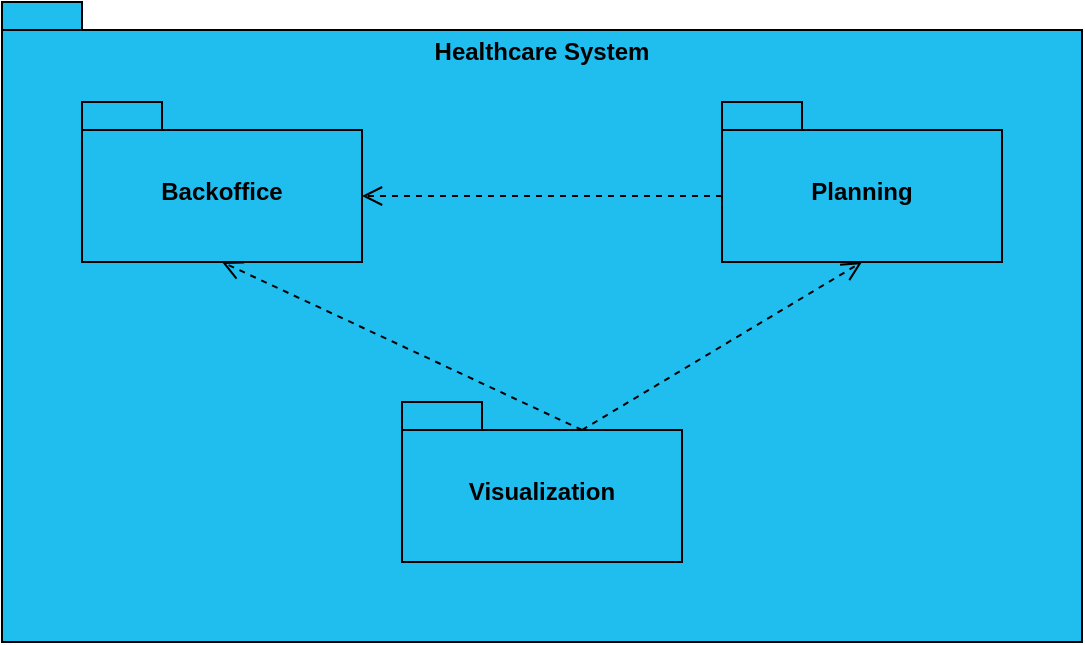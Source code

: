 <mxfile version="24.7.17">
  <diagram name="Página-1" id="RwL_v3xmSVvoEW0B1FeW">
    <mxGraphModel dx="1036" dy="614" grid="1" gridSize="10" guides="1" tooltips="1" connect="1" arrows="1" fold="1" page="1" pageScale="1" pageWidth="827" pageHeight="1169" math="0" shadow="0">
      <root>
        <mxCell id="0" />
        <mxCell id="1" parent="0" />
        <mxCell id="0vD85CPpexM7nKXdHdo8-1" value="Healthcare System" style="shape=folder;fontStyle=1;spacingTop=3;tabWidth=40;tabHeight=14;tabPosition=left;html=1;whiteSpace=wrap;labelPosition=center;verticalLabelPosition=top;align=center;verticalAlign=bottom;labelBackgroundColor=none;labelBorderColor=none;spacing=-32;fillColor=#1FBEEF;" vertex="1" parent="1">
          <mxGeometry x="70" y="160" width="540" height="320" as="geometry" />
        </mxCell>
        <mxCell id="0vD85CPpexM7nKXdHdo8-2" value="Backoffice" style="shape=folder;fontStyle=1;spacingTop=10;tabWidth=40;tabHeight=14;tabPosition=left;html=1;whiteSpace=wrap;fillColor=#1FBEEF;" vertex="1" parent="1">
          <mxGeometry x="110" y="210" width="140" height="80" as="geometry" />
        </mxCell>
        <mxCell id="0vD85CPpexM7nKXdHdo8-3" value="Planning" style="shape=folder;fontStyle=1;spacingTop=10;tabWidth=40;tabHeight=14;tabPosition=left;html=1;whiteSpace=wrap;fillColor=#1FBEEF;" vertex="1" parent="1">
          <mxGeometry x="430" y="210" width="140" height="80" as="geometry" />
        </mxCell>
        <mxCell id="0vD85CPpexM7nKXdHdo8-5" value="Visualization" style="shape=folder;fontStyle=1;spacingTop=10;tabWidth=40;tabHeight=14;tabPosition=left;html=1;whiteSpace=wrap;fillColor=#1FBEEF;" vertex="1" parent="1">
          <mxGeometry x="270" y="360" width="140" height="80" as="geometry" />
        </mxCell>
        <mxCell id="0vD85CPpexM7nKXdHdo8-7" value="" style="html=1;verticalAlign=bottom;endArrow=open;dashed=1;endSize=8;curved=0;rounded=0;entryX=0;entryY=0;entryDx=140;entryDy=47;entryPerimeter=0;exitX=0;exitY=0;exitDx=0;exitDy=47;exitPerimeter=0;" edge="1" parent="1" source="0vD85CPpexM7nKXdHdo8-3" target="0vD85CPpexM7nKXdHdo8-2">
          <mxGeometry relative="1" as="geometry">
            <mxPoint x="710" y="320" as="sourcePoint" />
            <mxPoint x="370" y="320" as="targetPoint" />
          </mxGeometry>
        </mxCell>
        <mxCell id="0vD85CPpexM7nKXdHdo8-10" value="" style="html=1;verticalAlign=bottom;endArrow=open;dashed=1;endSize=8;curved=0;rounded=0;exitX=0;exitY=0;exitDx=90;exitDy=14;exitPerimeter=0;entryX=0.5;entryY=1;entryDx=0;entryDy=0;entryPerimeter=0;" edge="1" parent="1" source="0vD85CPpexM7nKXdHdo8-5" target="0vD85CPpexM7nKXdHdo8-3">
          <mxGeometry relative="1" as="geometry">
            <mxPoint x="430" y="297" as="sourcePoint" />
            <mxPoint x="310" y="297" as="targetPoint" />
          </mxGeometry>
        </mxCell>
        <mxCell id="0vD85CPpexM7nKXdHdo8-15" value="" style="html=1;verticalAlign=bottom;endArrow=open;dashed=1;endSize=8;curved=0;rounded=0;entryX=0.5;entryY=1;entryDx=0;entryDy=0;entryPerimeter=0;exitX=0;exitY=0;exitDx=90;exitDy=14;exitPerimeter=0;" edge="1" parent="1" source="0vD85CPpexM7nKXdHdo8-5" target="0vD85CPpexM7nKXdHdo8-2">
          <mxGeometry relative="1" as="geometry">
            <mxPoint x="440" y="267" as="sourcePoint" />
            <mxPoint x="260" y="267" as="targetPoint" />
          </mxGeometry>
        </mxCell>
      </root>
    </mxGraphModel>
  </diagram>
</mxfile>
